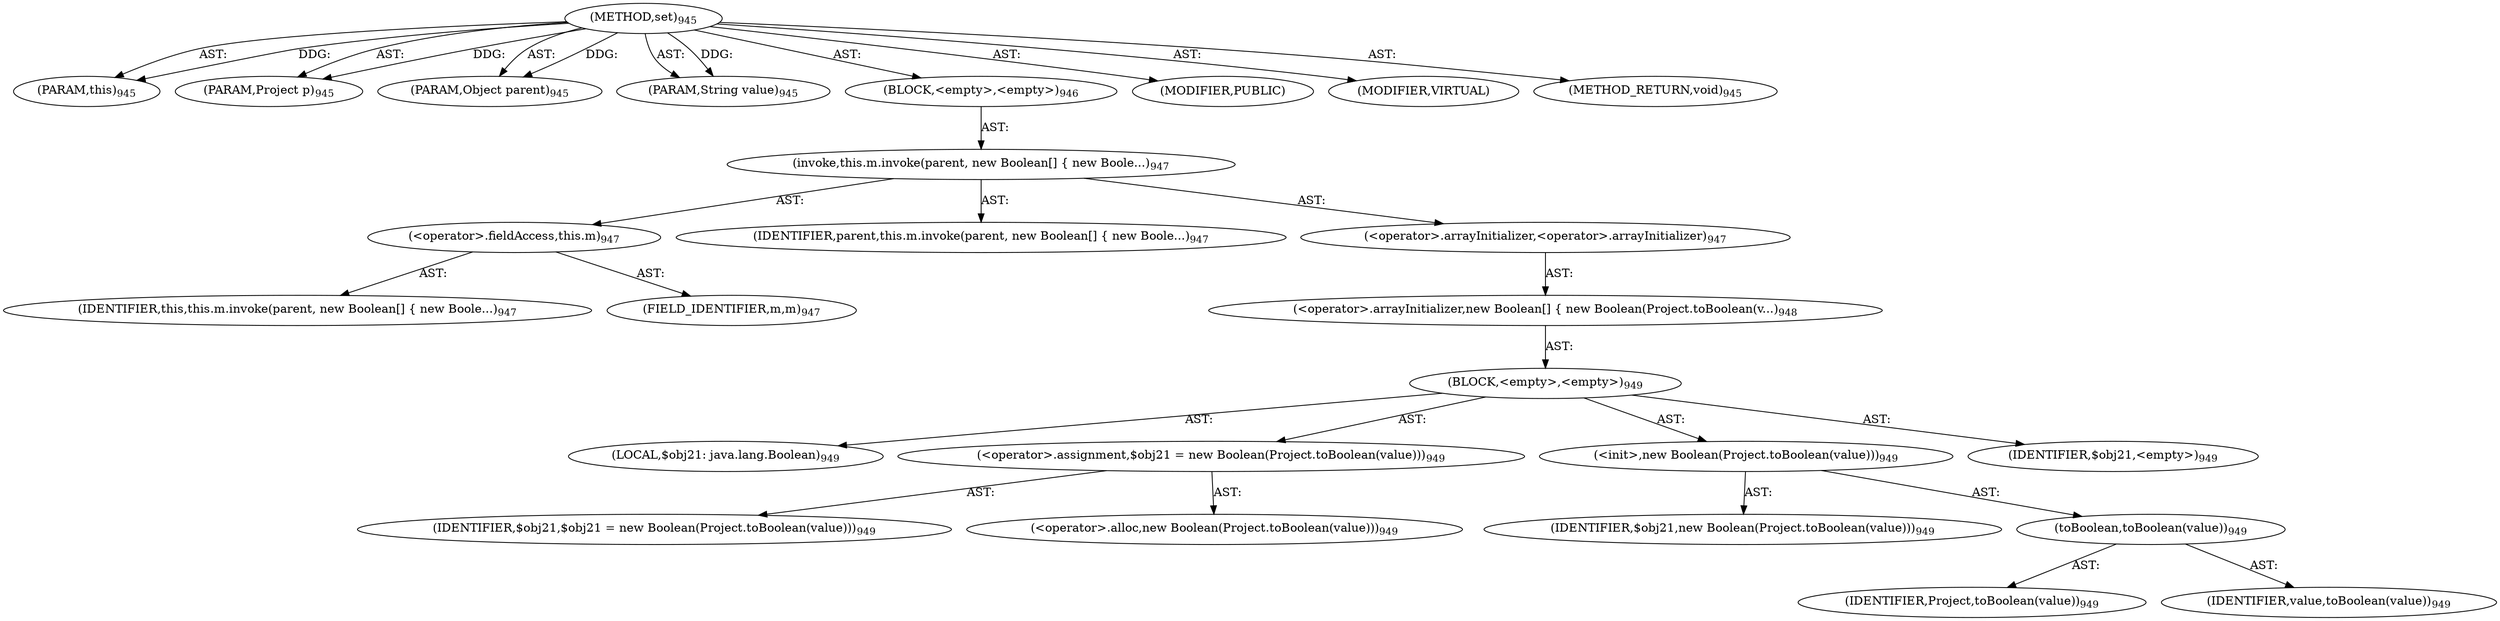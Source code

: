 digraph "set" {  
"111669149749" [label = <(METHOD,set)<SUB>945</SUB>> ]
"115964117165" [label = <(PARAM,this)<SUB>945</SUB>> ]
"115964117166" [label = <(PARAM,Project p)<SUB>945</SUB>> ]
"115964117167" [label = <(PARAM,Object parent)<SUB>945</SUB>> ]
"115964117168" [label = <(PARAM,String value)<SUB>945</SUB>> ]
"25769803981" [label = <(BLOCK,&lt;empty&gt;,&lt;empty&gt;)<SUB>946</SUB>> ]
"30064771859" [label = <(invoke,this.m.invoke(parent, new Boolean[] { new Boole...)<SUB>947</SUB>> ]
"30064771860" [label = <(&lt;operator&gt;.fieldAccess,this.m)<SUB>947</SUB>> ]
"68719477463" [label = <(IDENTIFIER,this,this.m.invoke(parent, new Boolean[] { new Boole...)<SUB>947</SUB>> ]
"55834575003" [label = <(FIELD_IDENTIFIER,m,m)<SUB>947</SUB>> ]
"68719477464" [label = <(IDENTIFIER,parent,this.m.invoke(parent, new Boolean[] { new Boole...)<SUB>947</SUB>> ]
"30064771861" [label = <(&lt;operator&gt;.arrayInitializer,&lt;operator&gt;.arrayInitializer)<SUB>947</SUB>> ]
"30064771862" [label = <(&lt;operator&gt;.arrayInitializer,new Boolean[] { new Boolean(Project.toBoolean(v...)<SUB>948</SUB>> ]
"25769803982" [label = <(BLOCK,&lt;empty&gt;,&lt;empty&gt;)<SUB>949</SUB>> ]
"94489280617" [label = <(LOCAL,$obj21: java.lang.Boolean)<SUB>949</SUB>> ]
"30064771863" [label = <(&lt;operator&gt;.assignment,$obj21 = new Boolean(Project.toBoolean(value)))<SUB>949</SUB>> ]
"68719477465" [label = <(IDENTIFIER,$obj21,$obj21 = new Boolean(Project.toBoolean(value)))<SUB>949</SUB>> ]
"30064771864" [label = <(&lt;operator&gt;.alloc,new Boolean(Project.toBoolean(value)))<SUB>949</SUB>> ]
"30064771865" [label = <(&lt;init&gt;,new Boolean(Project.toBoolean(value)))<SUB>949</SUB>> ]
"68719477466" [label = <(IDENTIFIER,$obj21,new Boolean(Project.toBoolean(value)))<SUB>949</SUB>> ]
"30064771866" [label = <(toBoolean,toBoolean(value))<SUB>949</SUB>> ]
"68719477467" [label = <(IDENTIFIER,Project,toBoolean(value))<SUB>949</SUB>> ]
"68719477468" [label = <(IDENTIFIER,value,toBoolean(value))<SUB>949</SUB>> ]
"68719477469" [label = <(IDENTIFIER,$obj21,&lt;empty&gt;)<SUB>949</SUB>> ]
"133143986308" [label = <(MODIFIER,PUBLIC)> ]
"133143986309" [label = <(MODIFIER,VIRTUAL)> ]
"128849018933" [label = <(METHOD_RETURN,void)<SUB>945</SUB>> ]
  "111669149749" -> "115964117165"  [ label = "AST: "] 
  "111669149749" -> "115964117166"  [ label = "AST: "] 
  "111669149749" -> "115964117167"  [ label = "AST: "] 
  "111669149749" -> "115964117168"  [ label = "AST: "] 
  "111669149749" -> "25769803981"  [ label = "AST: "] 
  "111669149749" -> "133143986308"  [ label = "AST: "] 
  "111669149749" -> "133143986309"  [ label = "AST: "] 
  "111669149749" -> "128849018933"  [ label = "AST: "] 
  "25769803981" -> "30064771859"  [ label = "AST: "] 
  "30064771859" -> "30064771860"  [ label = "AST: "] 
  "30064771859" -> "68719477464"  [ label = "AST: "] 
  "30064771859" -> "30064771861"  [ label = "AST: "] 
  "30064771860" -> "68719477463"  [ label = "AST: "] 
  "30064771860" -> "55834575003"  [ label = "AST: "] 
  "30064771861" -> "30064771862"  [ label = "AST: "] 
  "30064771862" -> "25769803982"  [ label = "AST: "] 
  "25769803982" -> "94489280617"  [ label = "AST: "] 
  "25769803982" -> "30064771863"  [ label = "AST: "] 
  "25769803982" -> "30064771865"  [ label = "AST: "] 
  "25769803982" -> "68719477469"  [ label = "AST: "] 
  "30064771863" -> "68719477465"  [ label = "AST: "] 
  "30064771863" -> "30064771864"  [ label = "AST: "] 
  "30064771865" -> "68719477466"  [ label = "AST: "] 
  "30064771865" -> "30064771866"  [ label = "AST: "] 
  "30064771866" -> "68719477467"  [ label = "AST: "] 
  "30064771866" -> "68719477468"  [ label = "AST: "] 
  "111669149749" -> "115964117165"  [ label = "DDG: "] 
  "111669149749" -> "115964117166"  [ label = "DDG: "] 
  "111669149749" -> "115964117167"  [ label = "DDG: "] 
  "111669149749" -> "115964117168"  [ label = "DDG: "] 
}

